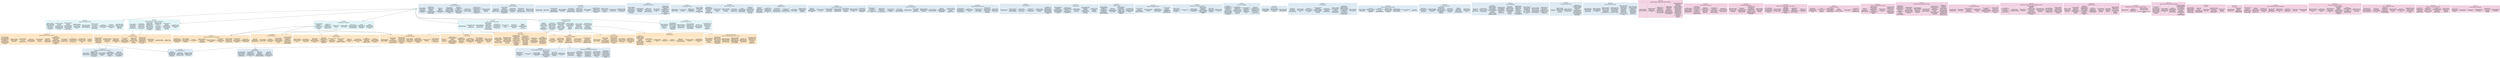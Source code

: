 // This is an auto-generated file. Don't edit this file; edit `modules.yml` instead.

digraph {
  node[shape="record", style="filled"];

  node[color="#99d8c9", fillcolor="#e5f5f9"];

  ELEC40002 [label="{ELEC40002 | Analysis and Design of Circuits | {
    <1>Explain the basic\nphysics underlying\nthe operation of the\nfollowing electronic\ncomponents:\nresistor, capacitor,\ninductor, diode,\ntransistor |
    <2>Perform DC analysis\nof circuits\ncontaining\ncombinations of the\nabove components to\nestablish the nodal\nvoltages and branch\ncurrents |
    <3>Perform AC analysis\nof circuits\ncontaining\ncombinations of the\nabove components,\nusing small-signal\nequivalent models to\nlinearise any\nnon-linear elements |
    <4>Apply the operation\nof simple transistor\nlevel circuits\nincluding amplifier\nstages and logic\ngates |
    <5>Analyse basic opamp\ncircuits containing\nidealised opamps and\npassive components |
    <6>Apply the concept\nof a transfer\nfunction and derive\nthe transfer\nfunctions for a\nrange of standard\nfilter circuits |
    <7>Analyse the\ntransient behaviour\nof 1st order RC and\nRL networks |
    <8>Use SPICE to\nsimulate the\nbehaviour of the\ncircuits you have\nstudied |
    <9>Appreciate where\nand how the circuits\nyou have studied are\napplied in real\nengineering\napplications
  }}"];

  ELEC40003 [label="{ELEC40003 | Digital Electronics and Computer Architecture | {
    <1>design significant\nsynchronous\nsequential digital\ncircuits using\nregisters and\ncombinational logic |
    <2>design simple\ntwo’s complement\naddition and\nsubtraction digital\ncircuits, with\ncorrect use of carry\nand overflow |
    <3>use digital blocks:\nRAMs, ROMs,\nregisters, adders,\nmultiplexers and\nstate machines to\ndesign and analyse\nthe operation of\nsimple pipelined\nRISC computer\nsystems |
    <4>model the operation\nof machine code\ninstructions on a\nCPU at\nregister-transfer\nlevel, and\nmanipulate data\nusing different\nnumeric\nrepresentations |
    <5>write programs for\narithmetic\noperations,\nmanipulating bit\nfields within words,\naccessing memory,\nand calling\nsubroutines |
    <6>implement I/O in\nembedded computer\nsystems using\npolling
  }}"];

  ELEC40004 [label="{ELEC40004 | Programming for Engineers | {
    <1>use the fundamental\ncomponents of\nimperative\nprogramming in terms\nof control-flow\nstructures and\nvariables |
    <2>design and\nimplement a C++\nprogram that\ncommunicates using\nfile-based IO in a\nCLI environment |
    <3>verify the correct\nbehaviour of\nprograms |
    <4>diagnose and fix\nincorrect behaviour\nand crashes |
    <5>select and use\ndata-structures from\nthe STL according to\nneeded performance\nand functionality |
    <6>use APIs,\nencapsulation, and\nabstraction to\nmanage software\ncomplexity |
    <7>design\nobject-oriented\ndata-structures to\ncapture real-world\nproblems
  }}"];

  ELEC40006 [label="{ELEC40006 | Electronics Design Project | {
    <1>Capture and analyse\na set of high-level\nrequirements to\nproduce a set of\ndesign\nspecifications |
    <2>Apply theoretical\nprinciples and\nlaboratory skills to\ndesign, build and\ntest a solution to\nan engineering\ndesign problem,\nwithin practical\nconstraints |
    <3>Integrate analogue,\ndigital and software\ntheory and design\ntechniques into a\nfunctioning system |
    <4>Organise workload\nand manage time by\nfunctioning as an\nengineering team and\ndecomposing the\ndesign challenge\ninto subsystems |
    <5>Formulate and\nimplement a test\nplan to evaluate a\ndesign against its\nspecifications |
    <6>Communicate process\nand outcomes to\nstakeholders using\nvarious forms of\ncommunication\n(reports,\npresentations,\nreviews, etc.)
  }}"];

  ELEC40009 [label="{ELEC40009 | Topics in Electrical Engineering | {
    <1>Describe waves as\ninformation carriers |
    <2>Describe how waves\npropagate in free\nspace and\ntransmission lines |
    <3>Apply mathematical\ntools to investigate\nsignals in the\nfrequency domain |
    <4>Explain the need\nfor modulation\ntechniques to\ntransmit a signal\nand identify the\nbasic hardware\ncomponents to\nachieve modulation\nand demodulation |
    <5>Describe the\ntransport processes\nin a pn diode and\nextrapolate this\nknowledge to its use\nas a solar cell |
    <6>Employ laboratory\nskills to\ncharacterise solar\ncells |
    <7>Illustrate how\nsolar polar is\ntransported from the\nsource to the\nhousehold |
    <8>Relate the\ndifferent\nengineering topics\nto demonstrate how\nthey are\ninterconnected
  }}"];

  ELEC40010_ELEC40011 [label="{ELEC40010_ELEC40011 | Mathematics 1A 1B | {
    <1>apply the\ntechniques of\nsingle-variable\ncalculus to obtain\nsolutions to a wide\nvariety of\napplications of\ndifferentiation and\nintegration |
    <2>utilize the\nconcepts of complex\nnumber, functions,\nlimits and series to\nperform, among\nothers, Fourier\nAnalysis of periodic\nand non-periodic\nfunctions |
    <3>use the techniques\nof vector and linear\nalgebra to analyze\nand apply the\ncorrect solution\nmethod in a range of\nproblems involving\nvectors, matrices\nand systems of\nequations |
    <4>identify and apply\nthe correct approach\nto solving different\ntypes of first- and\nsecond-order\nordinary\ndifferential\nequations |
    <5>explain and apply\nthe concepts and\ntechniques of\nmultivariable\ncalculus and tackle\nproblems in their\nappropriate context |
    <6>explain where and\nhow the mathematical\nconcepts are applied\nin engineering\nproblems in\nelectromagnetism,\nsignal processing\nand communications
  }}"];

  root[label="start"]
  root -> ELEC40002;
  root -> ELEC40003;
  root -> ELEC40004;
  root -> ELEC40006;
  root -> ELEC40009;
  root -> ELEC40010_ELEC40011;

  node[color="#fdbb84", fillcolor="#fee8c8"];

  ELEC50001 [label="{ELEC50001 | Circuits and Systems | {
    <1>Design, analyse and\nexplain sensors\nanalogue circuit\ninterfaces between\nthe input and\ndigital signal\nprocessing phase |
    <2>Explain the common\ntype of DAC and ADC\narchitectures\ncurrently used in\nindustry |
    <3>Design low-pass,\nhigh-pass and\nband-pass filters\nfor preconditioning\nsignals |
    <4>Choose suitable\nlow-noise\npre-amplifiers and\nanalyse its impact\non noise performance\nof the system |
    <5>Choose suitable\noutput circuit\narchitecture for\nhigh current drive\nand design a circuit\nto meet\nspecification |
    <6>Design reasonably\ncomplex circuits\ninvolving digital\nbuilding blocks such\nas shift register,\nRAM and FSM, and\ninterface them to a\nprocessor |
    <7>Write good quality\nVerilog code to\nspecify digital\nhardware |
    <8>Implement digital\nhardware on an FPGA |
    <9>Design a basic\ntestbench circuit
  }}"];
  ELEC40003:1 -> ELEC50001;
  ELEC40003:2 -> ELEC50001;

  ELEC50002 [label="{ELEC50002 | Communications | {
    <1>Model noise in\nwireless\ncommunication\nsystems |
    <2>Understand the\nperformance measures\nfor analog and\ndigital\ncommunication\nsystems, and compare\nthe performance of\ndifferent modulation\ntechniques |
    <3>Explain the\nfundamental limits\ninformation theory\nsets on the\nperformance of\ncommunication\nsystems |
    <4>Calculate the\nentropy of a random\nvariable, and design\nthe Huffman code for\na given information\nsource |
    <5>Design, implement\nand characterise\nhardware/software\nimplementation using\nthe NI USRP software\ndefined radio\nplatform |
    <6>Understand the role\nphysical layer plays\nwithin larger\ncommunication\nnetworks
  }}"];
  ELEC40009:1 -> ELEC50002;
  ELEC40009:2 -> ELEC50002;

  ELEC50003_ELEC50008 [label="{ELEC50003_ELEC50008 | Computer Engineering Design Project I and II | {
    <1>Capture and analyse\na set of high-level\nrequirements to\nproduce a set of\ndesign\nspecifications |
    <2>Apply theoretical\nprinciples and\nlaboratory skills to\ndesign, build and\ntest a solution to\nan engineering\ndesign problem,\nwithin practical\nconstraints |
    <3>Integrate analogue,\ndigital and software\ntheory and design\ntechniques into a\nfunctioning system |
    <4>Organise workload\nand manage time by\nfunctioning as an\nengineering team and\ndecomposing the\ndesign challenge\ninto subsystems |
    <5>Formulate and\nimplement a test\nplan to evaluate a\ndesign against its\nspecifications |
    <6>Communicate process\nand outcomes to\nstakeholders using\nvarious forms of\ncommunication\n(reports,\npresentations,\nreviews, etc.)
  }}"];
  ELEC40006:1 -> ELEC50003_ELEC50008;

  ELEC50004 [label="{ELEC50004 | Control Systems | {
    <1>Construct linear\ndynamic models of\nengineering systems\nof practical\nrelevance in the\nfrequency and in the\nstate-space domain |
    <2>Recognise the basic\nprinciples governing\nthe behaviour of a\nclosed-loop control\nsystem including the\nmodes of behaviour\nof its basic\ncomponents |
    <3>Evaluate, among\nseveral options, how\nto configure and\nstructure the\narchitecture and the\ncontroller of an\nautomatic control\nsystem starting from\nfunctional\nrequirements and\nconsidering\ntechnological\nconstraints |
    <4>Analyse the static\nand dynamic\nperformance of basic\nlinear feedback\ncontrol systems and\ndesign controllers\nsuch that the\noverall control\nsystem behaves\naccording to\npre-specified\nrequirements |
    <5>Analyse and\nquantify the impact\nof digital\nimplementation of\nthe control system\non the closed-loop\nperformance |
    <6>Validate\nexperimentally the\ndynamic models and\nthe satisfaction of\nthe closed-loop\nrequirements on a\nselected hardware\ntest benchmark in\nthe laboratory
  }}"];
  ELEC40009:3 -> ELEC50004;
  ELEC40010_ELEC40011:2 -> ELEC50004;

  ELEC50006 [label="{ELEC50006 | Discrete Mathematics | {
    <1>Apply graph\nalgorithms to\nefficiently explore\ndata-structures |
    <2>Prove algorithms\nare correct using\ninductive logic |
    <3>Describe\ncomputability in\nterms of turing\nmachines |
    <4>Use complexity\nnotation to analyse\nrunning time and\nstorage requirements\nof a computer\nprogram |
    <5>Use the divide and\nconquer strategy for\ndesigning\nalgorithms, and\nanalyse their\nefficiency in terms\nof complexity\nnotation using the\nMaster Theorem
  }}"];
  ELEC40004:1 -> ELEC50006;
  ELEC40004:3 -> ELEC50006;

  ELEC50007 [label="{ELEC50007 | Electromagnetism | {
    <1>Apply the\ntechniques of Vector\nCalculus to obtain\nanalytical solutions\nto problems\ninvolving\ndifferential\noperators, line and\nsurface integrals,\nas well as Green's,\nDivergence and\nStokes' theorems |
    <2>Use Maxwell's\nequations to explain\nbasic\nelectromagnetic\nphenomena |
    <3>Calculate electric\nand magnetic field\nvectors |
    <4>Calculate\ncapacitance and\ninductance |
    <5>Analyse\ntransmission-line\ndevices |
    <6>Explain the\nprinciples of\nradio-communication\nand radar systems |
    <7>Measure parameters\nof electromagnetic\ndevices |
    <8>Assemble and\nevaluate performance\nof simple radar\nsystems
  }}"];
  ELEC40010_ELEC40011:6 -> ELEC50007;

  ELEC50009 [label="{ELEC50009 | Information Processing | {
    <1>Classify real-world\ndata into different\ntypes of signals |
    <2>Describe Linear\nTime-Invariant\nsystems\nmathematically and\nin a way suitable\nfor impementation in\nprocessing systems |
    <3>Explain and apply\nconvolution for\nlinear time-variant\nsystems using\ntransfer functions\nfor continuous and\ndiscrete time\nsystems |
    <4>Use the sampling\ntheorem with the\ndiscrete Fourier\nTransform and the\nz-transform |
    <5>Model a data\nfiltering problem as\na transfer function\nand understand how\nto apply filters to\nsignals |
    <6>Implement discrete\nfilters using\nsoftware |
    <7>Create information\nsystems which use\nsoftware and\nhardware to process\ninformation
  }}"];
  ELEC40004:1 -> ELEC50009;
  ELEC40004:3 -> ELEC50009;
  ELEC40010_ELEC40011:2 -> ELEC50009;

  ELEC50010 [label="{ELEC50010 | Instruction Architectures and Compilers | {
    <1>Describe how\nhigh-level programs\nare executed through\nthe sequencing of\ninstructions |
    <2>Create a compiler\nfrom a high-level\nlanguage to an\ninstruction-based\nlanguage |
    <3>Program a\nfunctional model of\na CPU |
    <4>\nOptimise high-level\ndata structures to\nexploit the\nlow-level memory\nhierarchy |
    <5>\nDesign data-structures\nwhich can represent\nprograms |
    <6>Determine the\nworst-case\npropagation delay of\na combinational\ncircuit |
    <7>Design arithmetic\ncircuits to meet a\nspecification and\ndetermine the\npropagation delay |
    <8>Evaluate possible\narchitectural\nsolutions against a\nset of performance\nobjectives |
    <9>Discuss the\nrelationship between\nthroughput, latency,\nand pipelining
  }}"];
  ELEC40004:1 -> ELEC50010;
  ELEC40004:3 -> ELEC50010;

  ELEC50011 [label="{ELEC50011 | Mathematics for Engineers | {
    <1>Use complex\nvariables for\nconformal mapping\nand contour\nintegration |
    <2>Understand the\nconcepts of linear\nalgebra and apply\nthem in a\nmathematical\nframework |
    <3>Explain the\nconcepts and\ntechniques of\nprobability and\nstatistics and\ncompute properties\nof random systems |
    <4>Use basic estimator\nand calculate the\nmethod of moment and\nthe maximum\nlikelihood estimator |
    <5>Formulate the ways\nin which these\nmathematical\ntechniques are\napplied to technical\nproblems in your\nengineering modules
  }}"];
  ELEC40010_ELEC40011:1 -> ELEC50011;
  ELEC40010_ELEC40011:4 -> ELEC50011;

  ELEC50012 [label="{ELEC50012 | Power Electronics and Power Systems | {
    <1>describe operation\nof a switch-mode\npower supply (SMPS)\nand appreciate why\nit is capable of\nhigh efficiency and\nhow step-down and\nstep-up of voltage\nis possible |
    <2>calculate suitable\ncomponent values for\na given SMPS\nspecification |
    <3>calculate current\nand power flow for\nstar- and\ndelta-connected\nthree-phase loads |
    <4>describe the\nconstruction and\noperating principles\nof a transformer |
    <5>justify elements of\nthe equivalent\ncircuit of a\ntransformer |
    <6>calculate the\ncurrent flow,\nefficiency and\nvoltage regulation\nin transformer |
    <7>describe\nqualitatively how a\nrotating magnetic\nflux wave is\nproduced by a\nthree-phase winding\nand how torque is\ndeveloped by\ninteraction of two\nfields |
    <8>justify elements of\na per-phase\ninduction machine\nequivalent circuit |
    <9>calculate slip,\npower and torque of\nan induction machine\nbased on the\nequivalent circuit |
    <10>calculate power\nflow between nodes\nof a network and the\nvoltages at the\nnodes |
    <11>describe how\nvoltage is\ncontrolled in a\nnetwork
  }}"];
  ELEC40002:1 -> ELEC50012;

  ELEC50013 [label="{ELEC50013 | Signals and Systems | {
    <1>classify real-world\ndata into different\ntypes of signals |
    <2>describe Linear\nTime-Invariant\nsystems\nmathematically and\nin a way suitable\nfor impementation in\nprocessing systems |
    <3>explain and apply\nconvolution for\nlinear time-variant\nsystems using\ntransfer functions\nfor continuous and\ndiscrete time\nsystems |
    <4>use the sampling\ntheorem with the\ndiscrete Fourier\nTransform and the\nz-transform |
    <5>model a data\nfiltering problem as\na transfer function\nand understand how\nto apply filters to\nsignals
  }}"];
  ELEC40010_ELEC40011:2 -> ELEC50013;

  ELEC50014 [label="{ELEC50014 | Software Systems | {
    <1>Analyse a software\nsystem to identify\npotential security\nissues |
    <2>Decompose a\nsoftware system into\nloosely coupled\ncomponents |
    <3>Assign different\nphysical and\nabstract components\nof networking to the\nOSI stack |
    <4>Describe the\nprinciples and\nconcepts involved in\ndesigning\ndistributed systems\nand Internet\napplications |
    <5>Apply the concepts\nof Data\nRepresentation,\nPresentation and\nInteraction |
    <6>Think creatively in\nresponse to an\nawareness\nof/requirement for a\nproblem to be solved |
    <7>Describe the\nmapping of\nrelational calculus\nto SQL |
    <8>Use relational\ndatabases to answer\ncomplex data queries\nin SQL |
    <9>Apply\nentity-relationship\nmodelling and\ndemonstrate\ntranslation to the\nrelational model |
    <10>Deliver\nmulti-component\nnetworked software\nsystems as part of a\nsmall team
  }}"];
  ELEC40004:1 -> ELEC50014;
  ELEC40004:3 -> ELEC50014;
  node[color="#9ebcda", fillcolor="#e0ecf4"];

  ELEC60001 [label="{ELEC60001 | Advanced Mathematics for Signals and Systems | {
    <1>compute the trace,\ndeterminant,\neigenvalues and\neigenvectors of a\nmatrix |
    <2>compute the SVD of\na matrix |
    <3>critically analyse\na linear mapping\nusing the properties\nof the SVD |
    <4>identify and find\nthe least-square\nsolution for\noverdetermined\nproblems and minimum\nnorm solution for\nunder-determined\nproblem |
    <5>find the Total\nLeast Square\nsolution to an\napproximation\nproblem |
    <6>compute the rank\nand the null space\nof a matrix
  }}"];
  ELEC50011:2 -> ELEC60001;

  ELEC60002 [label="{ELEC60002 | Statistical Signal Processing and Inference | {
    <1>model, analyse and\npredict real world\nrandom processes\nusing linear\nstochastic models |
    <2>identify time\nvarying parameters\nof non-stationary\nsignals using\nstatistical\nestimation and\ninference |
    <3>derive theoretical\nand practical\nperformance bounds\nfor statistical\nsignal processing\nalgorithms in\npractical settings |
    <4>perform denoising\nand prediction of\nsignals corrupted by\nnoise, using\nadaptive statistical\nlearning and\nfiltering |
    <5>estimate relevant\nphysiological\nparameters from real\nlife recordings\nacquired recordings\n(your own data) and\ncritically analyse\nand improve signal\nquality
  }}"];
  ELEC50011:3 -> ELEC60002;

  ELEC60003 [label="{ELEC60003 | Analogue Integrated Circuits and Systems | {
    <1>Analyse different\nanalogue circuits\nand architectures |
    <2>Design different\nanalogue circuits\ntaking into account\nlimitations and\ncreating solutions\nto circumvent or\nresolve these |
    <3>Derive and apply\nthe concept of\ncurrent feedback\nOPAMPs |
    <4>Analyse and\ncalculate integrated\nswitched capacitor\nfilters and\ncontinuous-time\nfilters |
    <5>Explain and\nsimulate the\noperation of A/D and\nD/A Converters and\ncontrast different\napproaches
  }}"];
  ELEC50001:1 -> ELEC60003;
  ELEC50001:2 -> ELEC60003;

  ELEC60004 [label="{ELEC60004 | Artificial Intelligence | {
    <1>use and evaluate\ndifferent algorithms\nfor searching a\ngraph as a basis for\nplanning and\nproblem-solving |
    <2>use and evaluate\nalgorithms for\nautomated reasoning\nin propositional,\npredicate and modal\nlogics |
    <3>apply formal\nlanguages for\nknowledge\nrepresentation and\nreasoning through\nsymbolic computation |
    <4>implement\nalgorithms for\nplanning and\nreasoning in Prolog\n(logic programming\nlanguage)
  }}"];
  ELEC50006:1 -> ELEC60004;

  ELEC60005 [label="{ELEC60005 | Biomedical Electronics | {
    <1>Interpret\nbiomedical signals\nand define their\nrequirements for\ndetection and\nprocessing |
    <2>Identify the\nrequired building\nblocks for a given\nbiomedical system |
    <3>Design circuits and\nsystems for a given\nbiomedical system\nspecification
  }}"];
  ELEC50001:1 -> ELEC60005;
  ELEC50009:1 -> ELEC60005;

  ELEC60006 [label="{ELEC60006 | Communication Networks | {
    <1>Describe different\ncommunication\nnetworks and\ntechnologies\nincluding Industry\nstandards |
    <2>Analyse and\ncontrast the main\nfeatures and\nrelationship of\ndifferent\ncommunication\nnetworks and quality\nof service (QoS)\nrelated aspects |
    <3>Discuss the\nvalidity of\ndifferent\nperformance\nmodelling/assessment\ntechniques |
    <4>Identify different\ncommunication\nnetwork QoS related\nproblems, and the\nappropriate solution\ntechniques for these\nproblems |
    <5>Formulate the\nunderlying\nassumptions of the\nstudied\nmodelling/assessment\ntechniques and\ncritically analyse\ntheir impact |
    <6>Determine the\nconditions in which\na communication\nsystem is operating |
    <7>State and solve\ncommunication system\nand network\nperformance related\nproblems (e.g.\noptimal routing\nproblem and system\nutilisation) |
    <8>Derive and evaluate\nrelated performance\nanalytical\nexpressions.
  }}"];

  ELEC60008 [label="{ELEC60008 | Control Engineering | {
    <1>Model dynamic\nsystem using\ndifferential and\ndifference equations |
    <2>Given a transfer\nfunction find\nstate-space\nrepresentation and\nvice versa, and\nquantify difference\nbetween the two\nrepresentations |
    <3>Access stability\nproperties of\ndynamical systems\nand structural\nproperties |
    <4>Design feedback\ncontroller in a\nsystematic way to\nmodify behaviour of\ndynamical systems |
    <5>Assess a prior what\nbehaviour can and\ncannot be achieved\nin a dynamic system
  }}"];

  ELEC60009 [label="{ELEC60009 | Deep Learning | {
    <1>formalise a deep\nlearning problem |
    <2>choose and fit\nmodels to data |
    <3>critically appraise\nthe merits and\nshortcomings of\nmodel architectures\non specific problems |
    <4>apply existing deep\nlearning models to\nreal datasets |
    <5>discriminate\nbetween different\npractical machine\nlearning problems\napproaches to solve |
    <6>implement and\nevaluate common\nneural network\nmodels for various\ntypes of data |
    <7>apply a variety of\nlearning algorithms\nto data |
    <8>combine modular\ncomponents to build\ndeep learning\nsystems in a wide\nrange of real-world\napplications |
    <9>perform a critical\nappraisal of recent\nscientific\nliterature in deep\nlearning |
    <10>choose appropriate\nperformance\nevaluation metrics |
    <11>present and analyse\nthe results as well\nas draw appropriate\nconclusions
  }}"];

  ELEC60010 [label="{ELEC60010 | Digital Signal Processing | {
    <1>use the sampling\ntheory to design\ndiscrete data\nsystems and analyse\nthese systems in\nterms of systems\nfunctions and\nz-transform |
    <2>analyse and design\ndigital filters\nusing FIR and IIR\nfilter design\ntechniques |
    <3>perform and\ninterpret correctly\nthe results of\nsimple short-time\nspectral estimation |
    <4>learn about the\nFFT, the fast\ncomputation of the\nDFT |
    <5>develop basic\nmultirate signal\nprocessing systems,\nexploiting\nappropriate elements\nand identities, and\ndesign typical\napplication examples\nincluding\nsample-rate-changing\nsystems
  }}"];

  ELEC60011 [label="{ELEC60011 | Digital Systems Design | {
    <1>design complex,\nhigh performance\ndigital systems |
    <2>use a modern CAD\ntool to help with\nthe design |
    <3>implement such\ndesigns using\nprogrammable logic\n(e.g. FPGAs) |
    <4>design with digital\nbuilding blocks\n(such as memory\nchips,\nmicroprocessors,\narithmetic circuits\netc.)
  }}"];

  ELEC60012 [label="{ELEC60012 | Electrical Energy Systems | {
    <1>Explain the\noperating principle\nand describe the\nstatic models of\nsynchronous\nmachines,\ntransformers and\ntransmission lines |
    <2>Use per-unit system\nfor analysis of\nelectric power\nsystems |
    <3>Perform power flow\nanalysis using the\nGauss-Seidel\ntechnique |
    <4>Conduct short\ncircuit analysis for\nbalanced and\nunbalanced faults |
    <5>Analyse\nsteady-state and\ntransient stability\nof simple electric\npower systems |
    <6>Appraise the\nchallenges\nassociated with low\nsystem inertia and\nshort-circuit levels\ndriven by high\nfractions of\nrenewables
  }}"];

  ELEC60013 [label="{ELEC60013 | Embedded Systems | {
    <1>identify the\nparticular\nrequirements of\ncomputer systems\nthat interact\ndirectly with the\nphysical world |
    <2>analyse the\nconstraints imposed\nby time-critical\napplications and\nprove that they are\nmet |
    <3>set up low-level\ncommunication\nbetween software,\nhardware devices and\nthe wider world |
    <4>use interrupts and\nthreading to\nguarantee that time\nconstraints are met |
    <5>write complex,\nlow-level software\nthat is reliable |
    <6>configure and use a\nvariety of hardware\nplatforms and\ndevelopment\ntoolchains
  }}"];

  ELEC60014 [label="{ELEC60014 | Group Consultancy Project | {
    <1>Develop an\nengineering\nspecification from a\ngiven open-ended\nbrief |
    <2>Generate number of\nviable solutions to\nthe brief |
    <3>Select the optimum\nsolution through\ntechnical and\ncritical analysis |
    <4>Develop a prototype\nto demonstrate the\nprinciples of the\nproposed solution |
    <5>Provide financial\nand commercial\ninformation to\nsupport their\ndecision |
    <6>Manage the project\nfrom a resource and\nworkload point of\nview |
    <7>Communicate in a\nway to suit the\nintended target\naudience (written\nand oral)
  }}"];

  ELEC60015 [label="{ELEC60015 | High Level Programming | {
    <1>write programs in\nthe hybrid\nobject-oriented and\nfunctional\nprogramming language\nF# |
    <2>express simple\nalgorithms in a\ntransformational\nstyle using\nimmutable operations |
    <3>write recursive and\ntail recursive\nimplementations of\niteration |
    <4>use list, map,\narray collection\ntypes and associated\nlibrary functions |
    <5>analyse and debug\ntype errors in F# |
    <6>analyse problems\nand design\nappropriate\nfunctional code |
    <7>define appropriate\ndata structures to\nrepresent problem\ndomains |
    <8>write immutable\ncode and encapsulate\nmutable operations |
    <9>split large\nproblems into\nindependent modules\nwith controlled\ndependencies |
    <10>work within a group\nto design, implement\nand test a\nsignificant\napplication in F#
  }}"];

  ELEC60016 [label="{ELEC60016 | Individual Industrial Placement | {
    <1>critically analyse\nthe requirements of\nan employer in a\ncertain engineering\nrelated industry |
    <2>operate in a\nprofessional manner\nin an industrial\nsetting |
    <3>summarise your work\nand critically\nanalyse its impact\non the business |
    <4>criticise current\npractices and\nsuggest alternative\nsolutions that are\nethically and\neconomically\nresponsible |
    <5>make informed\ndecisions on the\ndirection of your\nfuture career
  }}"];

  ELEC60017 [label="{ELEC60017 | Individual Project | {
    <1>plan and execute an\nindividual work |
    <2>create and update a\nflexible project\nplan with specified\ntasks and fallbacks |
    <3>learn and use\ninformation from one\nor more new\ntechnical areas |
    <4>solve technical\nproblems as\nnecessary to achieve\na deliverable |
    <5>produce a major\nhigh quality written\nreport to fixed\ndeadlines |
    <6>carry our\nindependent work\nthat can cover\ndifferent aspects of\nengineernig such as\ndesign and build\ntopics and software\nimplementation\ntopics
  }}"];

  ELEC60018 [label="{ELEC60018 | Instrumentation | {
    <1>state the operation\nprinciples and\nlimitations of\nvarious measurement\nsensors/transducers\nfor mechanical and\nelectromagnetic\nstimuli |
    <2>specify the use of\nrecently invented\nsensors (SQUID, GMR,\nQHE, etc) in\napplications with\nsevere performance\nrequirements |
    <3>design interface\ncircuits to optimise\ntransducer\nperformance |
    <4>write embedded code\nto implement data\nacquisition\n(including\nsubsampling and\nirregular sampling)\nand signal\nconditioning |
    <5>assemble a PCB\nlevel prototype of a\nspecified\nmeasurement\ninstrument
  }}"];

  ELEC60019 [label="{ELEC60019 | Machine Learning | {
    <1>develop solutions\nto machine learning\nproblems by\nmodelling and\npre-processing data,\nand designing,\nselecting and\ndevelop appropriate\nlearning algorithms |
    <2>consider and\ncontrast the\nproblems of learning\nand overfitting in\nan ML system |
    <3>justify the use of\nlinear regression,\nclassification,\nlogistic regression,\nsupport vector\nmachines, neural\nnetworks, nearest\nneighbour and\nclustering |
    <4>recommend and\nconstruct the use of\na machine learning\nalgorithm in unseen\nsituations
  }}"];

  ELEC60020 [label="{ELEC60020 | Managing Engineering Projects | {
    <1>lead and manage\ninnovative\ntechnological\nprojects within an\nengineering context |
    <2>manage teams within\nan organisational\ncontext |
    <3>anticipate and\naccommodate risk and\nchange during the\nlife of a project |
    <4>apply a range of\ntools to the\nplanning,\nimplementation,\nmanagement and\nbudgeting of\nengineering projects
  }}"];

  ELEC60021 [label="{ELEC60021 | Mathematics for Signals and Systems | {
    <1>compute the trace,\ndeterminant,\neigenvalues and\neigenvectors of a\nmatrix |
    <2>compute the SVD of\na matrix |
    <3>critically analyse\na linear mapping\nusing the properties\nof the SVD |
    <4>identify and find\nthe least-square\nsolution for\noverdetermined\nproblems and minimum\nnorm solution for\nunder-determined\nproblem |
    <5>find the Total\nLeast Square\nsolution to an\napproximation\nproblem |
    <6>compute the rank\nand the null space\nof a matrix
  }}"];

  ELEC60022 [label="{ELEC60022 | Microwave Technology | {
    <1>interpret\nelectromagnetic wave\npropagation in\nvarious media; how\nguided-wave\nstructures can be\nused as practical\ncomponents, bridging\nthe gap between\nRadio and optical\nfrequencies |
    <2>analyse the\nfundamental physical\nlimitations of\ncomponents. For\nexample, why surface\nmounted devices are\nnot used at upper\nmicrowave\nfrequencies |
    <3>present aspects of\ncommercial\ntechnologies in the\ndesign and\nmanufacture of\ncomponents and\ncircuits |
    <4>describe the\napplications of\ncommercial microwave\ntechnology: from\nmobile phones and\nmicrowave ovens to\nradar and\nradiometric imaging
  }}"];

  ELEC60023 [label="{ELEC60023 | Optoelectronics | {
    <1>solve wave and\nwaveguide problems\nusing Maxwell's\nequations |
    <2>design and evaluate\noptical fibre-based\ncommunication\nsystems |
    <3>design and evaluate\noptical fibre-based\nsensing systems
  }}"];

  ELEC60024 [label="{ELEC60024 | Power Electronics | {
    <1>describe the\nproperties of\nsemiconductor\ndevices useful in\npower applications |
    <2>calculate power\nlosses, in devices\nand choose heat\nsinks |
    <3>design loss\nreduction circuits\nsuch as snubbers and\nquasi resonant\ncircuits |
    <4>analyse and design\nisolated and\nnon-isolated dc/dc\nconverters including\ns-domain modelling\nusing circuit\naveraging |
    <5>analyse dc/ac\nconverters including\nqualitative\nassessment of\nfrequency spectra |
    <6>analyse controlled\nand uncontrolled\nac/dc converters\nincluding\nelectromagnetic\ninterference issues\nand regulations |
    <7>apply power\nconverter designs to\napplication areas\nincluding assessment\nof various options\nfor variable speed\noperation of\ninduction machines\nand general\nperformance limits\non drive systems |
    <8>design and build a\nDC-DC converter in\nthe coursework
  }}"];

  ELEC60025 [label="{ELEC60025 | Real-Time Digital Signal Processing | {
    <1>put the concepts of\nsignal processing\ninto practice |
    <2>learn the\ndifferences between\nreal-time and batch\nprocessing\napplications |
    <3>learn the\ndifferences between\nSP and\ngeneral-purpose\ncomputing hardware |
    <4>learn how to use\nMatlab and Matlab\nSimulink to design\nand analyse SP\nalgorithms |
    <5>learn how to use\nSimulink Embedded\nCoder to program\nmicrocontrollers |
    <6>program an embedded\nplatform |
    <7>revise basic\nconcepts of DSP
  }}"];

  ELEC60026 [label="{ELEC60026 | Semiconductor Devices | {
    <1>explain basic\nquantum mechanical\nprinciples of\ncharged carrier\nconduction |
    <2>apply energy band\ndiagrams to analyse\ncarrier transport\nprocesses |
    <3>classify devices\ninto majority and\nminority carrier\ndevices and appraise\ntheir advantages and\ndisadvantages in\ndifferent\napplications |
    <4>derive device\ncharacteristics\ngiven the geometry\nand material\nparameters |
    <5>calculate\nperformance\nparameters by\nemploying the\ncorrect equations\nand approximations |
    <6>explain delays in\nsmall and large\nsignal operation of\ndevices
  }}"];

  ELEC60030 [label="{ELEC60030 | Robotic Manipulation | {
    <1>represent the\nposition and\norientation of\nobjects in space |
    <2>determine the\nkinematic model of a\nrobot arm based on\nits links and points\nof articulation |
    <3>compute the\nposition of pose of\na robot's body and\ngripper basded on\nits joint angles\n(Forward kinematics)\nand also compute the\njoint angles\nnecessary to\nposition the robot\ngripper at a target\n(Inverse Kinematics) |
    <4>implement robotic\nmotion trajectories\nusing different\ncontrol techniques,\nincluding joint vs.\ntask space and\nposition vs.\nvelocity control |
    <5>understand the\nprinciples of\ndynamic modelling\nand force / torque\ncontrol (this may\nnot be implemented\non the physical\nrobot due to\nhardware\nlimitations) |
    <6>understand the\ndifferent robotic\napproaches to\ngrasping / object\npicking (e.g.\nparallel jaw\ngrippers, adaptive\ngrasping,\nunderactuation,\ngrasp planning and\nvacuum grippers) |
    <7>use CAD software to\ndesign a simple\nrobot gripper for\nmanipulation of\nspecific objects\n(e.g. a ping-pong\nball, a soda can, a\ntoy car, a 6-sided\ndice) |
    <8>program low-level\nmotion controllers\nto execute and test\nall of the above on\nlab-based physical\ndesktop-size robot\narms and grippers |
    <9>appreciate some of\nthe ways that\nmachine learning is\nbeing used in\ncontemporary robotic\nmanipulator research\nand practical\nimplementation
  }}"];

  ELEC60031 [label="{ELEC60031 | Classical and Modern Radar | {
    <1>use the radar\nequations |
    <2>apply the radar\ntheory to classify\nthe various radar\narchitectures and\nrate their\nperformance |
    <3>analyse and design\nthe transmitter and\nreceiver of any type\nof radar system |
    <4>design radar\nwaveforms and system\narchitectures aiming\nat improving the\nsolutions of the\ndetection,\nestimation, tracking\nand classification\nof various types of\ntargets/objects/signals\nin the presence of\nnoise, clutter and\ninterference
  }}"];

  ELEC60033 [label="{ELEC60033 | Electric Vehicle Technologies | {
    <1>describe the key\nsystems that make up\nan EV and detail\ntheir function\nwithin the whole |
    <2>design and model a\ntraction system for\nan EV including the\nmotor model and a\nFOC |
    <3>model and analyse\nother key blocks in\nan EV such as the:\nCharger, DC-DC\nConverter, Battery\nand Battery\nManagement System |
    <4>assemble and adapt\nan EV model for the\npurposes of design\nof its subsystems\nand performance\nassessment of the\nsystem as a whole |
    <5>discuss the broader\nrange of EV design\nprocesses not\ncovered in depth in\nthis module\nincluding safety\nimplications,\nauxiliary load\ndevices and the\ncommunications\nnetworks of a modern\nvehicle |
    <6>discuss the impacts\nof EVs on the wider\ngrid and environment\nincluding the\npotential future of\nadaptive and\nreactive charging\n(Demand-side\nresponse and\nVehicle-to-grid)
  }}"];
  node[color="#e7298a", fillcolor="#f2d8e5"];

  ELEC70001 [label="{ELEC70001 | Adaptive Signal Processing and Machine Intelligence | {
    <1>extract adaptively\nlatent component\nfrom real-world data |
    <2>apply algorithms of\nadaptive signal\nprocessing to\nreal-time streaming\ndata |
    <3>effectively use\nadaptive machine\nintelligence\ntechniques such as\nneural networks,\nrecurrent neural\nnetworks, and deep\nneural networks |
    <4>implement the\ncorresponding\ndimensionality\nreduction\ntechniques, and\nevaluate ways to\nfind structure in\ndata and handle Big\nData through tensor\ndecompositions |
    <5>produce MATLAB code\nfor adaptive noise\ncancellation,\nhigh-resolution\nlatent component\nestimation from your\nown physiological\nrecordings (ECG),\nuniversal function\napproximation\nthrough recurrent\nand deep neural\narchitectures, and\ntheir connection\nwith tensor\ndecompositions for\nbig data\napplications.
  }}"];

  ELEC70003 [label="{ELEC70003 | Advanced Electronic Devices | {
    <1>critically analyse\ntransport processes\nin nanoscale FETs,\nincluding tunnelling\nphenomena and\nself-heating/cooling |
    <2>derive device\ncharacteristics\ngiven the geometry\nand material\nparameters using\nanalytical\nestimations as well\nas numerical\nsimulations using\nSentaurus TCAD |
    <3>extract the\nperformance\nparameters of FETs\nand critically\nappraise their\nrelevance in\napplications |
    <4>read and write\ntechnical papers in\nthe field of\nsemiconductor device\ndesign and their\nimpact on future\nCMOS developments |
    <5>design/optimise\ncurrent and novel\ndevices using TCAD\nsoftware (Sentaurus\nfrom Synopsis)
  }}"];

  ELEC70004 [label="{ELEC70004 | Analogue Signal Processing | {
    <1>recommend voltage\nand current mode\narchitectures used\nin analog signal\nprocessing |
    <2>design circuits\ncapable of\nperforming low power\nanalog computation\nand processing of\nsignals in CMOS |
    <3>recommend circuit\ntechniques which\nallow efficient\ncomputation and\nsignal processing in\nCMOS such as\nlog-domain, switched\ncapacitor correlated\ndouble sampling and\nspike domain |
    <4>design mix-mode\nsystems utilising\nanalogue signal\nprocessing\ntechniques
  }}"];

  ELEC70006 [label="{ELEC70006 | Design of Linear Multivariable Control Systems | {
    <1>derive models of\nlinear multivariable\ncontrol systems\nusing tranfer matrix\nand state variable\nmethods |
    <2>compute the poles\nand zeros, including\nthe type of zeros,\nfor such systems |
    <3>analyse the\ncontrollability,\nobservability,\ndetectability,\nstabilizability and\nminimality\nproperties for such\nsystems |
    <4>synthesize design\nobjectives as\noptimisation\nprocedures in terms\nof norm-based\nobjective functions |
    <5>devise the most\nappropriate\ncontroller synthesis\ntechniques
  }}"];

  ELEC70009 [label="{ELEC70009 | Discrete-Event Systems | {
    <1>assess the the\nsuitabillity of a\nsystem for modeling\nin a discrete-event\nset-up |
    <2>create a\ndiscrete-event model\nand assess its\nstructural\nproperties |
    <3>design algorithms\nfor the qualitative\nand quantitative\nanalysis of Discrete\nEvent Systems |
    <4>design a\nsupervisory\ncontroller and an\nobserver automaton |
    <5>simulate a discrete\nevent system |
    <6>assess the\nperformance of the\nsystem in a\ndeterministic and\nstochastic set-up
  }}"];

  ELEC70012 [label="{ELEC70012 | Full-Custom Integrated Circuit Design | {
    <1>consider key\nfeatures,\nlimitations and\ntopics related to\nCMOS technology |
    <2>appraise the full\ncustom integrated\ncircuit design\nmethodology and\nissues/constraints\nrelated to\nanalogue/digital/mixed\nsignal circuit\ndesign |
    <3>design and assess\nfull custom\nintegrated circuit\nlayouts |
    <4>develop full custom\ndesign of CMOS\nintegrated circuits\nusing a complete\ntool suite\n(schematic capture,\nsimulation, layout\ndesign, physical\nverification)
  }}"];

  ELEC70013 [label="{ELEC70013 | High Performance Analogue Electronics | {
    <1>formulate an\nintegrated circuit\ndesign problem\nfollowing both, a\ntop to bottom and a\nbottom to top\napproach,\nspecifically in the\ncontext of\nreceivers,\ntransconductors,\nmixers and filters |
    <2>consider different\ntrade-offs that play\na role in the\nprocess of design,\nand put those within\nthe context of both,\nthe circuit and the\napplication |
    <3>argue the need of\nfollowing different\npaths in the design\nproblem as a\nfunction of the\nchosen design\ntrade-offs |
    <4>evaluate trade-offs\nas a function of a\nnumber of typical\ndesign specification |
    <5>judge visually the\nbasic behaviour of\ncircuits and systems\ntopologies,\nincluding a number\nof receivers,\nmixers,\ntransconductors and\nfilters; without the\nneed of formal\ncalculations |
    <6>hypothesize,\nespecially in the\ncontext of\ntransconductors,\nmixers and filters,\nof when certain\ndesign techniques\ncould aid the design\ndepending on the\nrequired design\nspecifications, with\na main focus on\nlinearity and noise
  }}"];

  ELEC70017 [label="{ELEC70017 | Individual Project (MEng) | {
    <1>plan and manage a\nproject over an\nextended period |
    <2>take personal\nresponsibility of\nyour work |
    <3>tackle open-ended\nwork and apply prior\ntheoretical\nknowledge to\npractical situations |
    <4>critically review\ninformation from a\nwide range of\nsources |
    <5>adopt appropriate\nanalytical,\ncomputational and/or\nexperimental methods\nto meet your project\nobjectives |
    <6>communicate the\noutcomes of the\nproject work\neffectively and\naccurately in both a\nwritten and oral\nformat
  }}"];

  ELEC70022 [label="{ELEC70022 | Modelling and Control of Multi-body Mechanical Systems | {
    <1>discriminate\nbetween the two main\nbranches of\nClassical Mechanics:\nvectorial and\nanalytical mechanics |
    <2>generalize real\nmechanical systems\nas multibody systems |
    <3>apply the basic\ntools of Classical\nMechanics |
    <4>develop models, in\nthe form of\ndifferential\nequations, of real\nmechanical systems\nusing various\nmethods from\nclassical mechanics\n(Newton's laws and\nLagrangian equations\nof motion) |
    <5>derive equations of\nmotion for systems\nwith holonomic and\nnonholonomic\nconstraints |
    <6>apply techniques\nfrom control theory\nto improve the\nbehaviour of systems\nrepresented by\nmultibody models |
    <7>devise computer\nassisted modelling\nand control of\nmultibody systems\nwith the use of the\nmultibody modelling\ncode Simscape\nMultibody
  }}"];

  ELEC70028 [label="{ELEC70028 | Predictive Control | {
    <1>construct a range\nof finite horizon\noptimal control\nproblems with\nconstraints |
    <2>solve constrained\nfinite horizon\noptimal control\nproblems by\nformulating them as\nfinite dimensional\noptimization\nproblems |
    <3>compare the\nadvantages and\ndisadvantages of\nimplementing the\nsolution to finite\nhorizon optimal\ncontrol problems in\na receding-,\ndecreasing- or\nvariable-horizon\nfashion |
    <4>transfer a\nreal-world control\nproblem into a\nmathematically\nwell-defined optimal\ncontrol problem |
    <5>devise predictive\ncontrollers with\nguarantees of\nstability and\nfeasibility |
    <6>write Matlab\nprograms that\nimplement a\npredictive\ncontroller |
    <7>appraise relatively\nsimple papers on\npredictive control\nand be able to\nextract information\nfrom them in order\nto design a\npredictive\ncontroller
  }}"];

  ELEC70030 [label="{ELEC70030 | Professional Portfolio and Group Consultancy Project | {
    <1>evidence the claims\nmade in your CV |
    <2>speak with\nconfidence and\neloquently on your\nachievement |
    <3>reflect on what you\nhave learned and how\nthat can be applied\nin\nresearch/development/industrial\npractice.
  }}"];

  ELEC70037 [label="{ELEC70037 | Topics in Large Dimensional Data Processing | {
    <1>design algorithms\nfor large\ndimensional data\nprocessing, with the\nfocus on finding\nsparse structures\nhidden in the data\nfor dimension\nreduction |
    <2>use linear algebra\ntools to model\nproblems involving\nlarge dimensional\ndata |
    <3>develop\noptimization and\nstatistics tools to\nsolve problems\ninvolving large\ndimensional data |
    <4>evaluate advantages\nand disadvantages of\ndifferent algorithms\nfor analysis of\nlarge dimensional\ndata in real-world\napplications,\nincluding for\nexample imaging\ninverse problems,\nonline\nrecommendation,\nmachine learning
  }}"];

  ELEC70039 [label="{ELEC70039 | Wavelets | {
    <1>analyse natural\nsignals and images\nlike for example\nbiomedical signals,\nspeech, audio,\nmedical images,\nvideo sequences |
    <2>analyse the\nefficacity of a\nsignal\nrepresentation and\ndevelop new signal\nrepresentations |
    <3>design perfect\nreconstruction\nfilter banks |
    <4>design filter banks\nand construction of\ndiscrete and\ncontinuous-time\nbases for efficient\nsignal analysis |
    <5>apply basic image\nand video\ncompression\nprinciples
  }}"];

  ELEC70041 [label="{ELEC70041 | Year Abroad | {
    <1>learning outcomes\nsupported by the\nhost university |
    <2>experience of\nengineering\npractice,\ntechnology, and\nworking methods\noutside the UK
  }}"];

  ELEC70044 [label="{ELEC70044 | Role and Value of Smart Grid Technologies | {
    <1>assess the role of\nthe smart grid\nconcept in\nfacilitating a cost\neffective transition\nto a low carbon\nenergy system |
    <2>perform a\ncost-benefit\nanalysis involving\nsupply risks and\noperational or\ninvestment costs |
    <3>model and assess\nthe difference\nbetween preventive\nand corrective\ncontrol |
    <4>apply advanced\napproaches in\nscheduling of\nflexible demand |
    <5>perform big data\nanalytics in the\napplication of smart\ngrids |
    <6>construct and\nevaluate basic\nreliability models\nand metrics |
    <7>implement Monte\nCarlo risk\ncomputations |
    <8>model a basic cyber\nattack and defence\nmechanism
  }}"];

  ELEC70045 [label="{ELEC70045 | Advanced Communication Theory | {
    <1>design and analyse\noptimum receivers\nbased on 'decision\ntheory' |
    <2>evaluate the\nperformance of M-ary\nmatched filter\nreceivers |
    <3>model, design and\nanalyse diversity\nsystems using\noptimum diversity\ntheory |
    <4>solve the following\nthree generic\nproblems:\n'detection',\n'estimation' and\n'reception' problems\nand design suitable\nprocessors to\nimplement these\nsolutions |
    <5>utilise array\nsignal processing\ntheory to model and\nanalyse\nmulti-antenna SIMO,\nMISO, MIMO and\nmassive systems |
    <6>model, design and\nanalyse mmwave and\nspace-time\ncommunications.
  }}"];

  ELEC70047 [label="{ELEC70047 | HVDC Technology and Control | {
    <1>appraise the pros\nand cons of using\nHVDC with respect to\nAC for overhead and\ncable transmission |
    <2>describe the\noperation and\ncontrol of HVDC\nconverters and HVDC\nsystems |
    <3>recognise the\nbenefits and\nlimitations of two\nbroad HVDC\ntechnologies and\ntheir suitability in\na specific context |
    <4>design the control\nsystem for HVDC\nconverters and\nsystems |
    <5>analyse the\ninteraction between\nHVDC and host AC\nsystems |
    <6>appreciate the role\nof HVDC in renewable\nintegration and\ndecarbonisation of\nthe electric power\nsector
  }}"];

  ELEC70048 [label="{ELEC70048 | Probability and Stochastic Processes | {
    <1>evaluate the\nperformance of a\nsystem using key\nconcepts of\nprobability and\nrandom variables |
    <2>derive the\nprobability density\nfunction of a\nfunction of a random\nvariable or random\nvariables |
    <3>model an\nengineering problem\nusing random signals\n('stochastic\nprocesses') and\nMarkov chains |
    <4>analyse random\nphenomena (signals\nand noise) in\nelectrical\nengineering
  }}"];

  ELEC70051 [label="{ELEC70051 | Human-Centered Robotics | {
    <1>learn the theory\nunderlying robotic\nsystems that\nperceive human\nstates using\nmultimodal\ninterfaces (e.g.\ncomputer vision,\nwearable systems,\nhaptic systems,\nvirtual and\naugmented reality\nsystems),\ncomputationally\nmodel and recognise\nhuman actions, use\nadaptive shared\ncontrol methods to\nassist humans in\ntheir task, use\nlearning algorithms\nto improve their\nperformance through\ninteraction with\nhumans |
    <2>learn to\nincorporate human\nfactors in the\ndesign of their\ninteractive robotic\nsystems |
    <3>learn to design and\nimplement control\nand learning\nalgorithms for\ninteractive robotic\nsystems |
    <4>learn to work in\ngroups to\nincrementally solve\nlarge-system\n(hardware/software)\nchallenges
  }}"];

  ELEC70051 [label="{ELEC70051 | Radio Frequency Subsystems | {
    <1>apply the main\narchitectures\nemployed in RF\nsystems |
    <2>interpret subsystem\nspecifications |
    <3>calculate power\nlink budgets |
    <4>analyse circuits\nand subsystems using\nS-parameters |
    <5>calculate gain,\nstability and noise\nissues in\nsmall-signal\namplifiers |
    <6>design impedance\nmatching networks\nand filters
  }}"];
}
